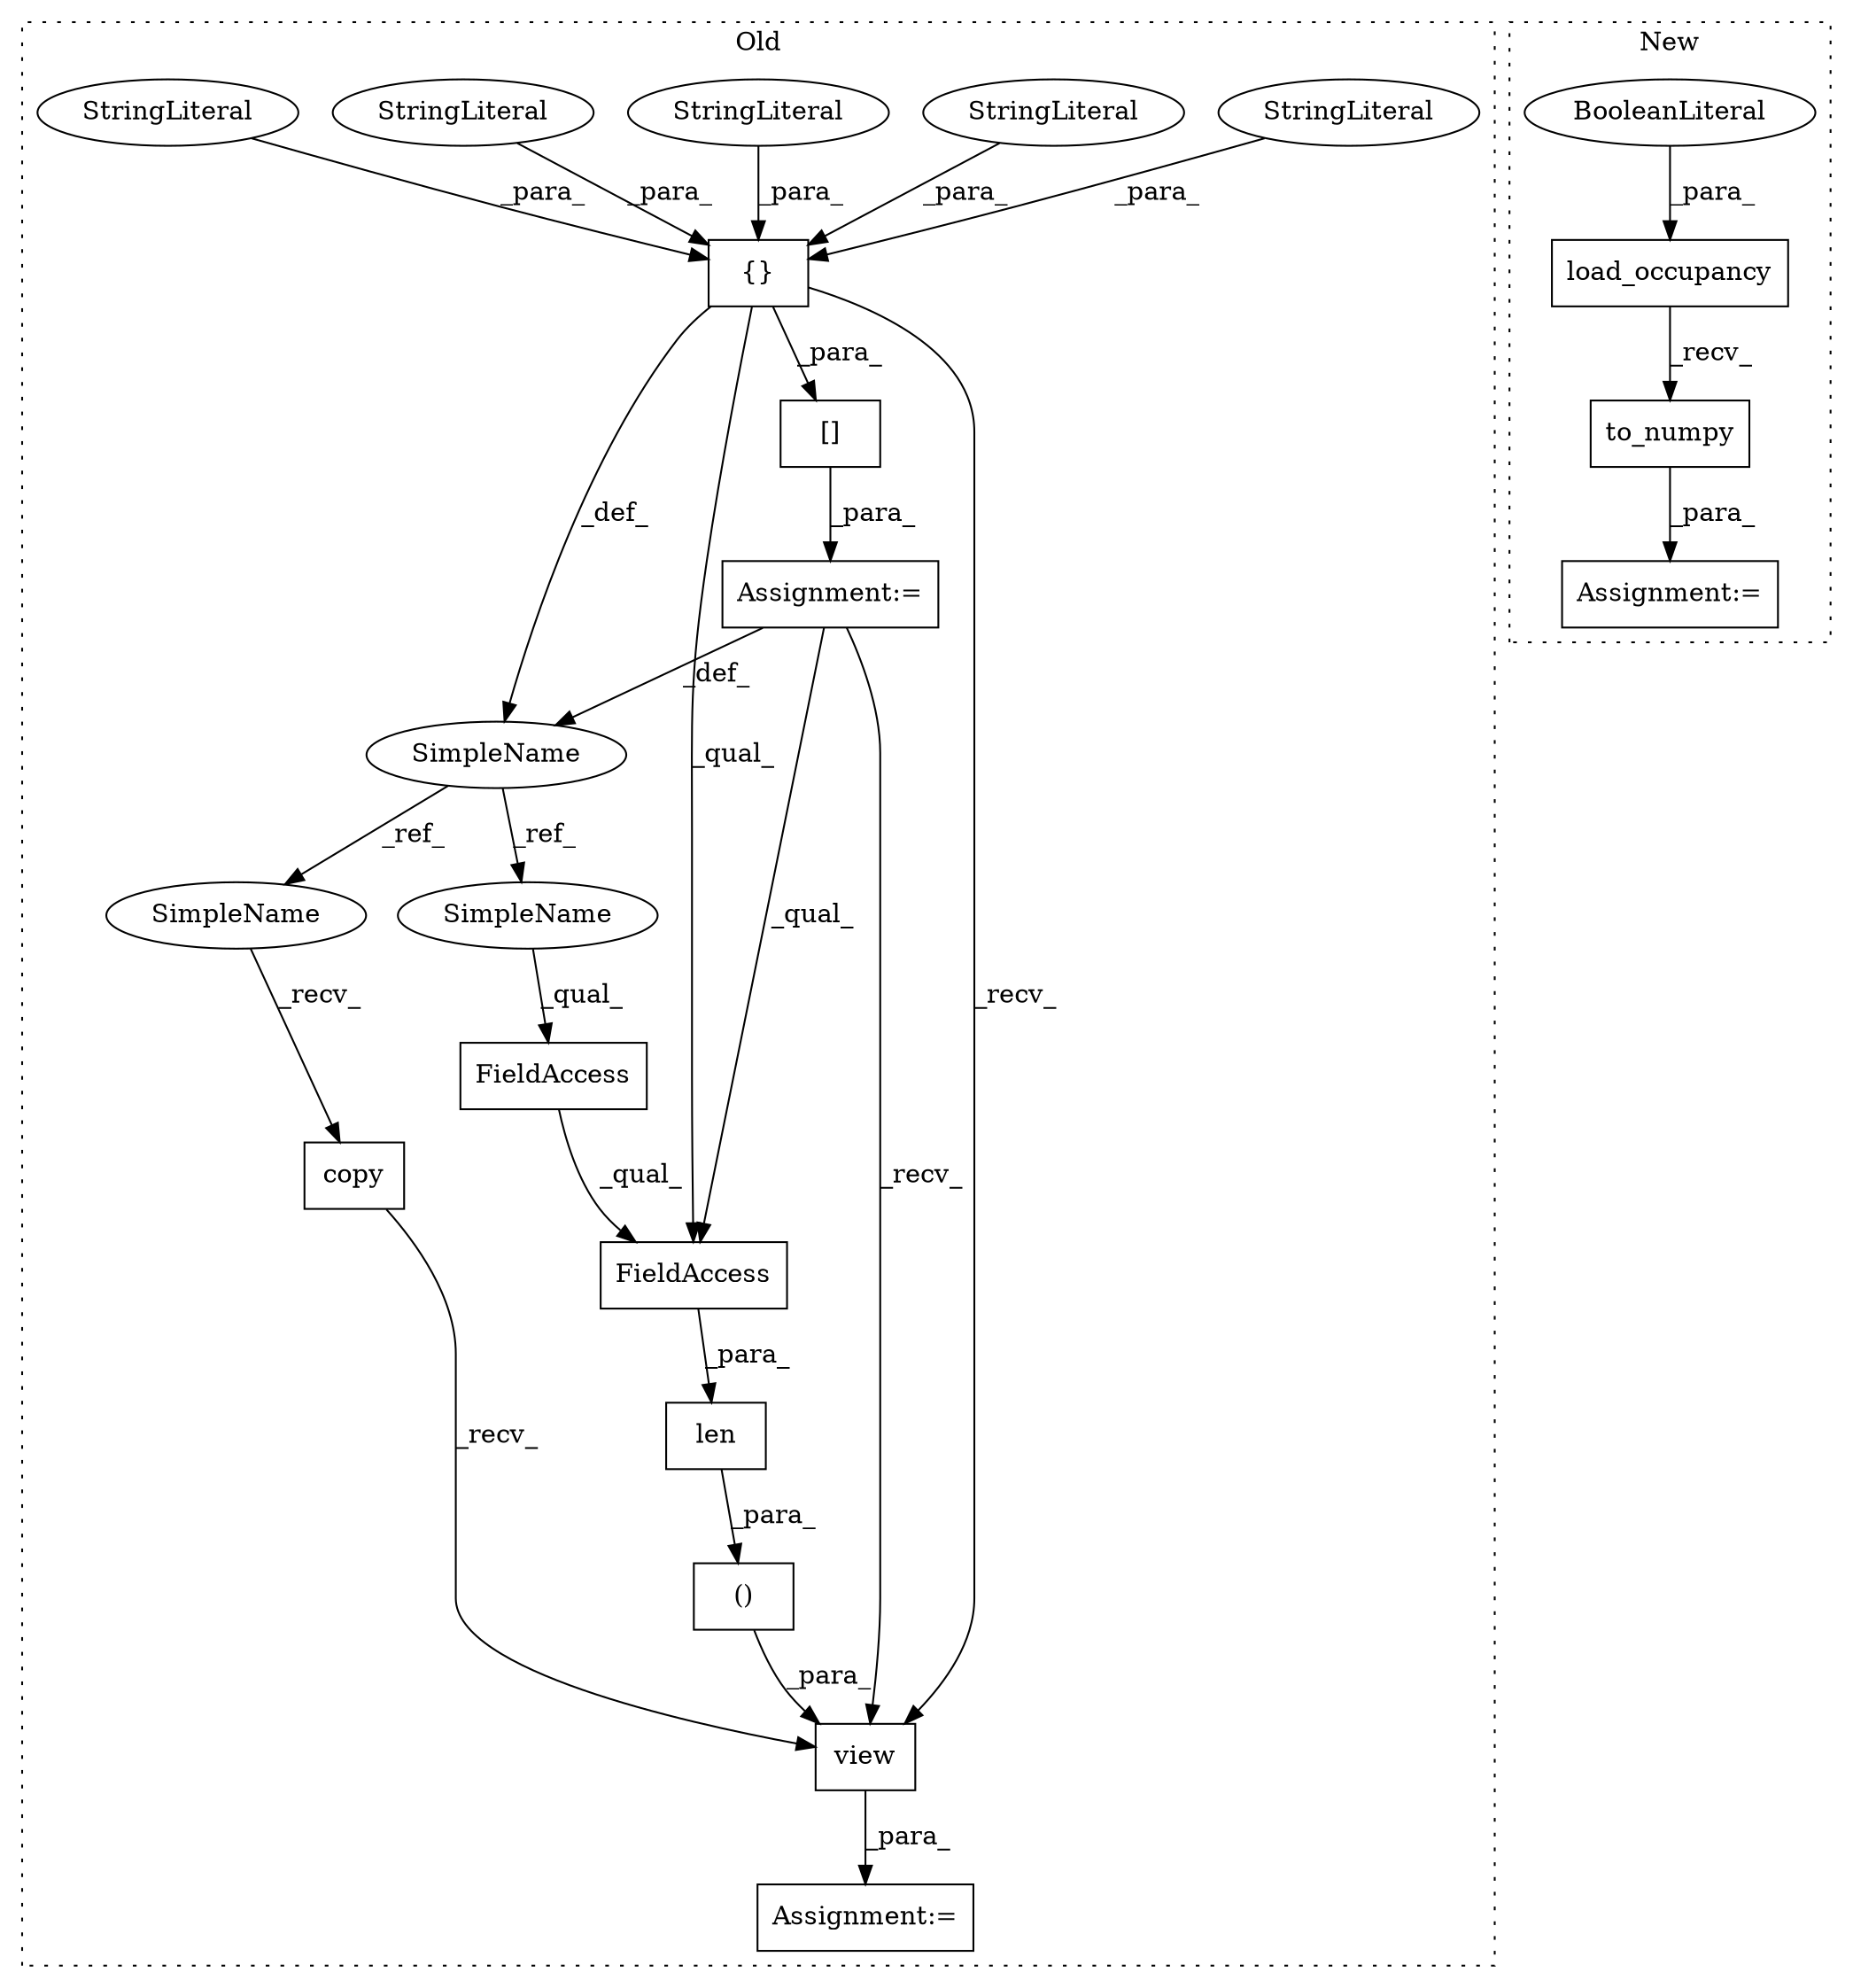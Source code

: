 digraph G {
subgraph cluster0 {
1 [label="copy" a="32" s="4131" l="6" shape="box"];
3 [label="{}" a="4" s="4060,4119" l="1,1" shape="box"];
4 [label="StringLiteral" a="45" s="4109" l="10" shape="ellipse"];
5 [label="StringLiteral" a="45" s="4103" l="5" shape="ellipse"];
6 [label="StringLiteral" a="45" s="4095" l="7" shape="ellipse"];
7 [label="StringLiteral" a="45" s="4061" l="13" shape="ellipse"];
8 [label="StringLiteral" a="45" s="4075" l="19" shape="ellipse"];
9 [label="Assignment:=" a="7" s="4128" l="1" shape="box"];
10 [label="Assignment:=" a="7" s="4032" l="1" shape="box"];
14 [label="()" a="106" s="4148" l="36" shape="box"];
15 [label="[]" a="2" s="4033,4120" l="15,1" shape="box"];
16 [label="view" a="32" s="4138,4184" l="10,2" shape="box"];
17 [label="SimpleName" a="42" s="4031" l="1" shape="ellipse"];
18 [label="FieldAccess" a="22" s="4170" l="7" shape="box"];
19 [label="len" a="32" s="4166,4183" l="4,1" shape="box"];
20 [label="FieldAccess" a="22" s="4170" l="13" shape="box"];
21 [label="SimpleName" a="42" s="4170" l="1" shape="ellipse"];
22 [label="SimpleName" a="42" s="4129" l="1" shape="ellipse"];
label = "Old";
style="dotted";
}
subgraph cluster1 {
2 [label="to_numpy" a="32" s="3838" l="10" shape="box"];
11 [label="Assignment:=" a="7" s="3815" l="2" shape="box"];
12 [label="load_occupancy" a="32" s="3817,3836" l="15,1" shape="box"];
13 [label="BooleanLiteral" a="9" s="3832" l="4" shape="ellipse"];
label = "New";
style="dotted";
}
1 -> 16 [label="_recv_"];
2 -> 11 [label="_para_"];
3 -> 20 [label="_qual_"];
3 -> 16 [label="_recv_"];
3 -> 15 [label="_para_"];
3 -> 17 [label="_def_"];
4 -> 3 [label="_para_"];
5 -> 3 [label="_para_"];
6 -> 3 [label="_para_"];
7 -> 3 [label="_para_"];
8 -> 3 [label="_para_"];
10 -> 20 [label="_qual_"];
10 -> 17 [label="_def_"];
10 -> 16 [label="_recv_"];
12 -> 2 [label="_recv_"];
13 -> 12 [label="_para_"];
14 -> 16 [label="_para_"];
15 -> 10 [label="_para_"];
16 -> 9 [label="_para_"];
17 -> 22 [label="_ref_"];
17 -> 21 [label="_ref_"];
18 -> 20 [label="_qual_"];
19 -> 14 [label="_para_"];
20 -> 19 [label="_para_"];
21 -> 18 [label="_qual_"];
22 -> 1 [label="_recv_"];
}